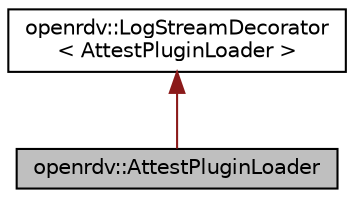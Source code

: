 digraph "openrdv::AttestPluginLoader"
{
 // LATEX_PDF_SIZE
  edge [fontname="Helvetica",fontsize="10",labelfontname="Helvetica",labelfontsize="10"];
  node [fontname="Helvetica",fontsize="10",shape=record];
  Node1 [label="openrdv::AttestPluginLoader",height=0.2,width=0.4,color="black", fillcolor="grey75", style="filled", fontcolor="black",tooltip="Attestation plugin loader."];
  Node2 -> Node1 [dir="back",color="firebrick4",fontsize="10",style="solid",fontname="Helvetica"];
  Node2 [label="openrdv::LogStreamDecorator\l\< AttestPluginLoader \>",height=0.2,width=0.4,color="black", fillcolor="white", style="filled",URL="$classopenrdv_1_1LogStreamDecorator.html",tooltip=" "];
}
